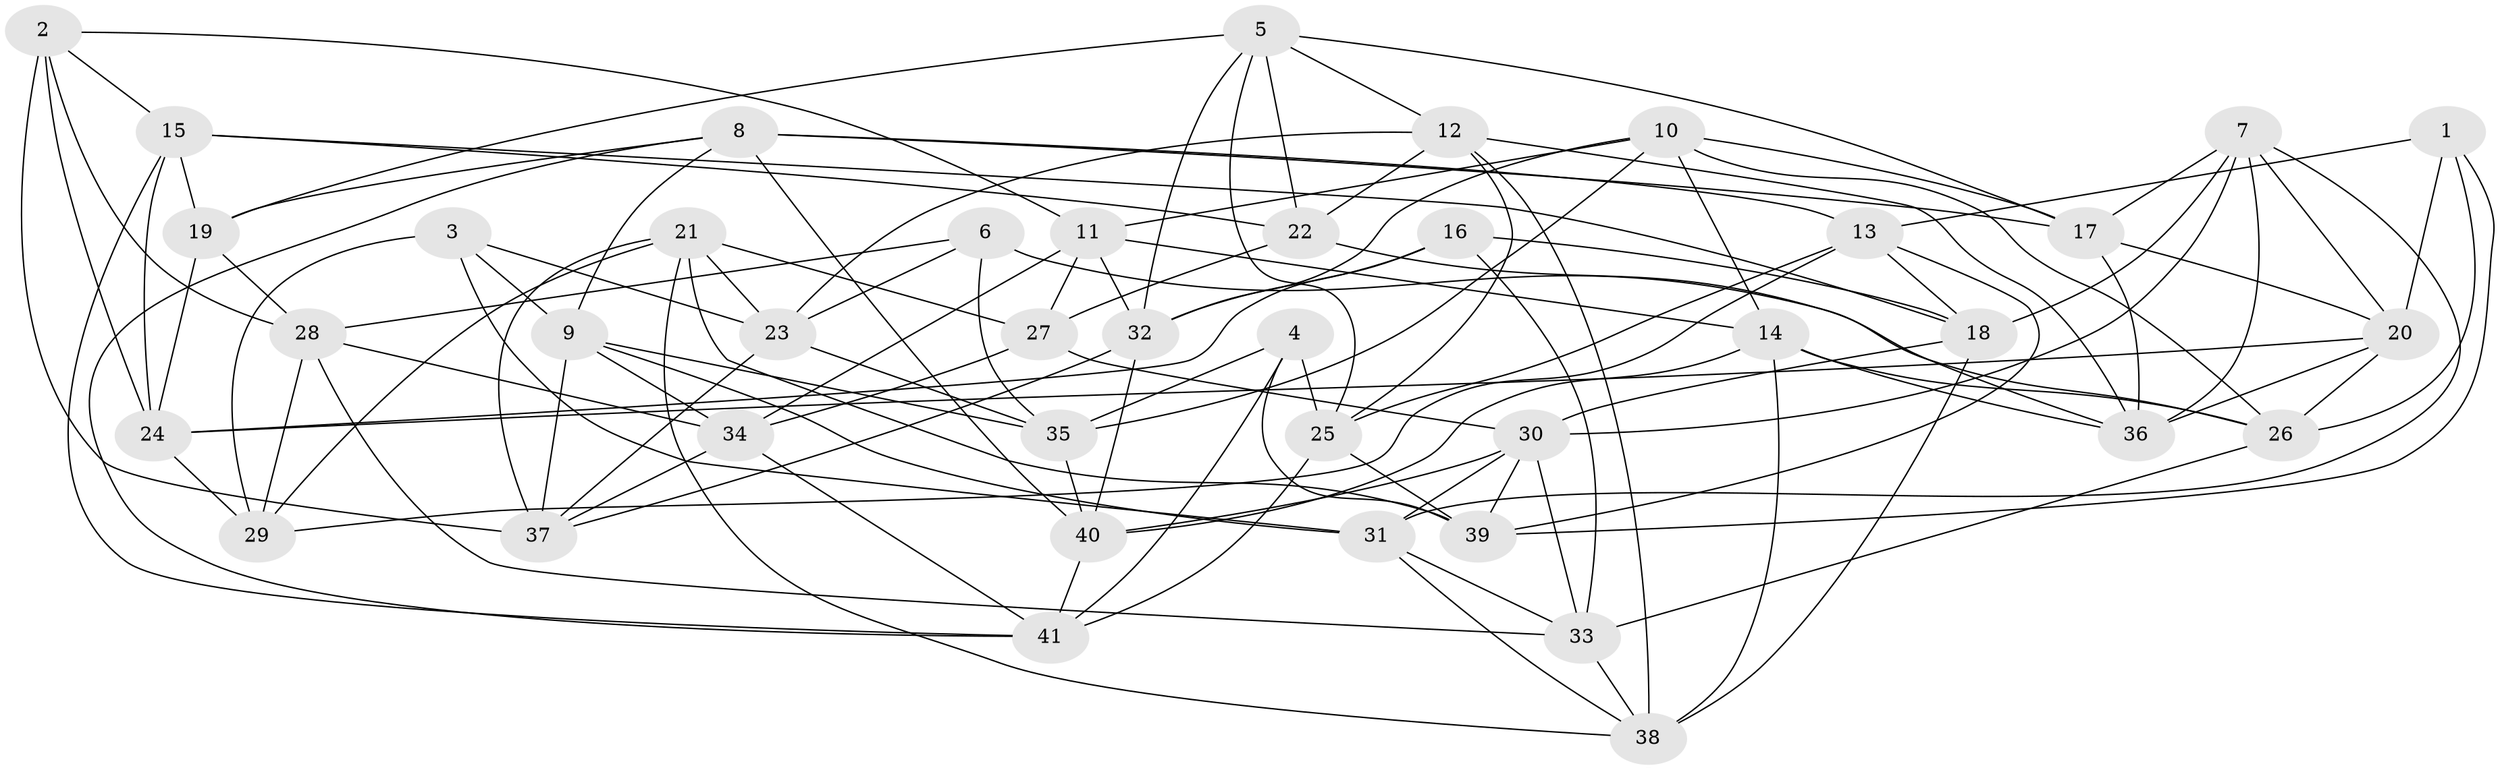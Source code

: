 // original degree distribution, {4: 1.0}
// Generated by graph-tools (version 1.1) at 2025/50/03/09/25 03:50:45]
// undirected, 41 vertices, 116 edges
graph export_dot {
graph [start="1"]
  node [color=gray90,style=filled];
  1;
  2;
  3;
  4;
  5;
  6;
  7;
  8;
  9;
  10;
  11;
  12;
  13;
  14;
  15;
  16;
  17;
  18;
  19;
  20;
  21;
  22;
  23;
  24;
  25;
  26;
  27;
  28;
  29;
  30;
  31;
  32;
  33;
  34;
  35;
  36;
  37;
  38;
  39;
  40;
  41;
  1 -- 13 [weight=1.0];
  1 -- 20 [weight=1.0];
  1 -- 26 [weight=1.0];
  1 -- 39 [weight=1.0];
  2 -- 11 [weight=1.0];
  2 -- 15 [weight=1.0];
  2 -- 24 [weight=2.0];
  2 -- 28 [weight=1.0];
  2 -- 37 [weight=1.0];
  3 -- 9 [weight=1.0];
  3 -- 23 [weight=1.0];
  3 -- 29 [weight=1.0];
  3 -- 31 [weight=1.0];
  4 -- 25 [weight=1.0];
  4 -- 35 [weight=1.0];
  4 -- 39 [weight=1.0];
  4 -- 41 [weight=1.0];
  5 -- 12 [weight=1.0];
  5 -- 17 [weight=1.0];
  5 -- 19 [weight=2.0];
  5 -- 22 [weight=2.0];
  5 -- 25 [weight=1.0];
  5 -- 32 [weight=1.0];
  6 -- 23 [weight=1.0];
  6 -- 26 [weight=1.0];
  6 -- 28 [weight=1.0];
  6 -- 35 [weight=1.0];
  7 -- 17 [weight=1.0];
  7 -- 18 [weight=1.0];
  7 -- 20 [weight=1.0];
  7 -- 30 [weight=1.0];
  7 -- 31 [weight=1.0];
  7 -- 36 [weight=1.0];
  8 -- 9 [weight=1.0];
  8 -- 13 [weight=1.0];
  8 -- 17 [weight=1.0];
  8 -- 19 [weight=1.0];
  8 -- 40 [weight=1.0];
  8 -- 41 [weight=1.0];
  9 -- 31 [weight=1.0];
  9 -- 34 [weight=1.0];
  9 -- 35 [weight=1.0];
  9 -- 37 [weight=1.0];
  10 -- 11 [weight=1.0];
  10 -- 14 [weight=1.0];
  10 -- 17 [weight=1.0];
  10 -- 26 [weight=1.0];
  10 -- 32 [weight=1.0];
  10 -- 35 [weight=1.0];
  11 -- 14 [weight=1.0];
  11 -- 27 [weight=1.0];
  11 -- 32 [weight=1.0];
  11 -- 34 [weight=1.0];
  12 -- 22 [weight=1.0];
  12 -- 23 [weight=1.0];
  12 -- 25 [weight=1.0];
  12 -- 36 [weight=1.0];
  12 -- 38 [weight=1.0];
  13 -- 18 [weight=1.0];
  13 -- 25 [weight=1.0];
  13 -- 29 [weight=1.0];
  13 -- 39 [weight=1.0];
  14 -- 26 [weight=1.0];
  14 -- 36 [weight=1.0];
  14 -- 38 [weight=1.0];
  14 -- 40 [weight=1.0];
  15 -- 18 [weight=1.0];
  15 -- 19 [weight=1.0];
  15 -- 22 [weight=1.0];
  15 -- 24 [weight=1.0];
  15 -- 41 [weight=1.0];
  16 -- 18 [weight=1.0];
  16 -- 24 [weight=1.0];
  16 -- 32 [weight=1.0];
  16 -- 33 [weight=1.0];
  17 -- 20 [weight=1.0];
  17 -- 36 [weight=1.0];
  18 -- 30 [weight=1.0];
  18 -- 38 [weight=1.0];
  19 -- 24 [weight=1.0];
  19 -- 28 [weight=1.0];
  20 -- 24 [weight=1.0];
  20 -- 26 [weight=1.0];
  20 -- 36 [weight=1.0];
  21 -- 23 [weight=1.0];
  21 -- 27 [weight=1.0];
  21 -- 29 [weight=1.0];
  21 -- 37 [weight=1.0];
  21 -- 38 [weight=1.0];
  21 -- 39 [weight=1.0];
  22 -- 27 [weight=1.0];
  22 -- 36 [weight=1.0];
  23 -- 35 [weight=1.0];
  23 -- 37 [weight=1.0];
  24 -- 29 [weight=2.0];
  25 -- 39 [weight=1.0];
  25 -- 41 [weight=1.0];
  26 -- 33 [weight=1.0];
  27 -- 30 [weight=2.0];
  27 -- 34 [weight=1.0];
  28 -- 29 [weight=1.0];
  28 -- 33 [weight=1.0];
  28 -- 34 [weight=1.0];
  30 -- 31 [weight=1.0];
  30 -- 33 [weight=1.0];
  30 -- 39 [weight=1.0];
  30 -- 40 [weight=1.0];
  31 -- 33 [weight=1.0];
  31 -- 38 [weight=1.0];
  32 -- 37 [weight=1.0];
  32 -- 40 [weight=1.0];
  33 -- 38 [weight=1.0];
  34 -- 37 [weight=1.0];
  34 -- 41 [weight=1.0];
  35 -- 40 [weight=1.0];
  40 -- 41 [weight=1.0];
}

